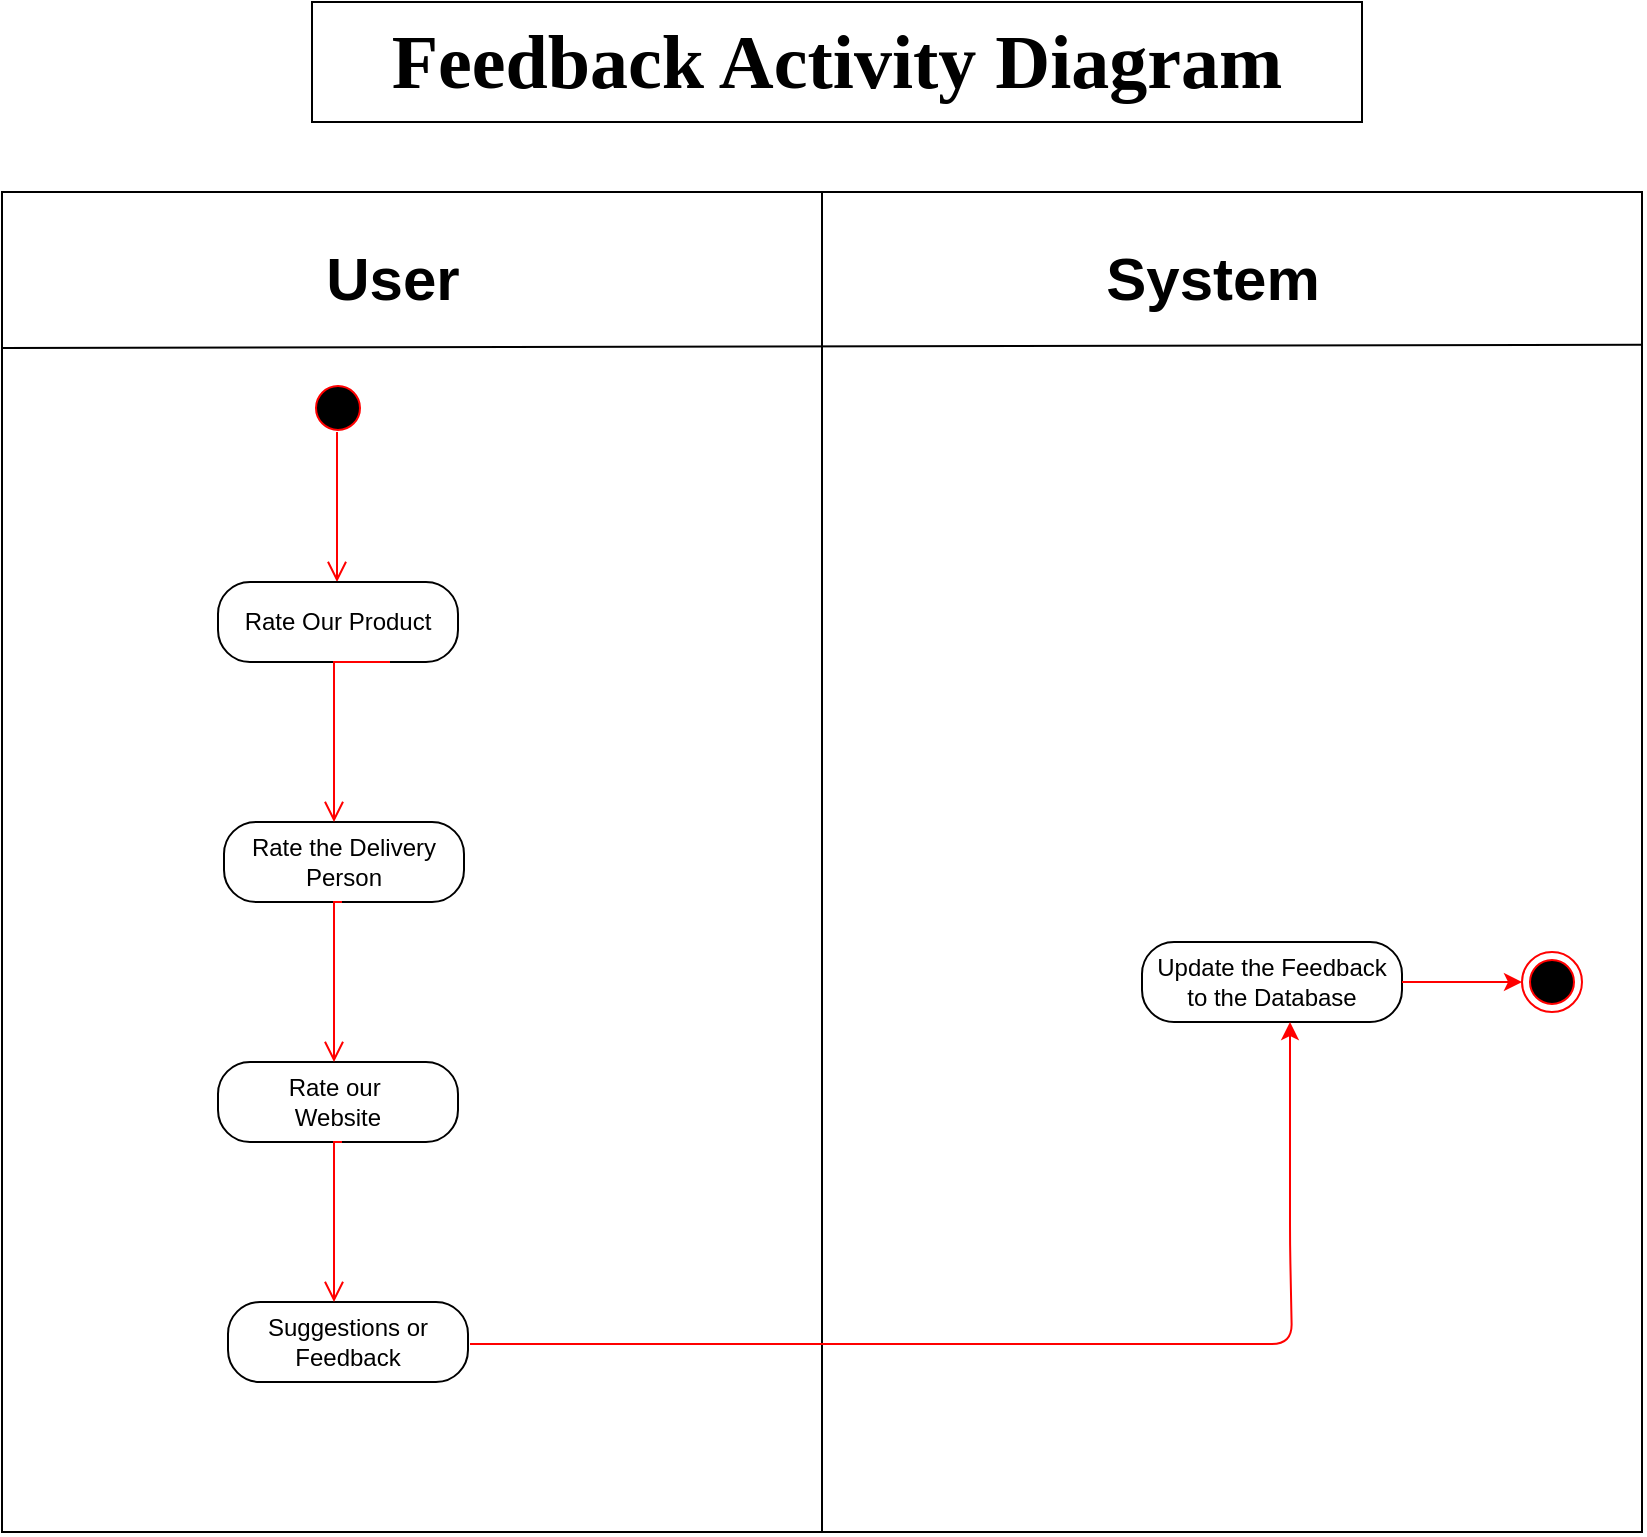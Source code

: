 <mxfile version="21.1.4" type="device">
  <diagram name="Page-1" id="t6IPkEwGfNj7ju7UmRx4">
    <mxGraphModel dx="1628" dy="1972" grid="1" gridSize="10" guides="1" tooltips="1" connect="1" arrows="1" fold="1" page="1" pageScale="1" pageWidth="850" pageHeight="1100" math="0" shadow="0">
      <root>
        <mxCell id="0" />
        <mxCell id="1" parent="0" />
        <mxCell id="Y1P2OGkWo0qMnBjNgQvx-39" value="" style="rounded=0;whiteSpace=wrap;html=1;fillColor=default;" parent="1" vertex="1">
          <mxGeometry x="140" y="85" width="820" height="670" as="geometry" />
        </mxCell>
        <mxCell id="Y1P2OGkWo0qMnBjNgQvx-2" value="s" style="ellipse;html=1;shape=startState;fillColor=#000000;strokeColor=#ff0000;" parent="1" vertex="1">
          <mxGeometry x="293" y="178" width="30" height="30" as="geometry" />
        </mxCell>
        <mxCell id="Y1P2OGkWo0qMnBjNgQvx-3" value="" style="edgeStyle=orthogonalEdgeStyle;html=1;verticalAlign=bottom;endArrow=open;endSize=8;strokeColor=#ff0000;rounded=0;entryX=0.5;entryY=0;entryDx=0;entryDy=0;exitX=0.5;exitY=1;exitDx=0;exitDy=0;" parent="1" edge="1">
          <mxGeometry relative="1" as="geometry">
            <mxPoint x="307.5" y="280" as="targetPoint" />
            <Array as="points">
              <mxPoint x="307.5" y="230" />
              <mxPoint x="307.5" y="230" />
            </Array>
            <mxPoint x="307.5" y="205" as="sourcePoint" />
          </mxGeometry>
        </mxCell>
        <mxCell id="Y1P2OGkWo0qMnBjNgQvx-5" value="" style="endArrow=none;html=1;rounded=0;exitX=0.5;exitY=1;exitDx=0;exitDy=0;entryX=0.5;entryY=0;entryDx=0;entryDy=0;" parent="1" source="Y1P2OGkWo0qMnBjNgQvx-39" target="Y1P2OGkWo0qMnBjNgQvx-39" edge="1">
          <mxGeometry width="50" height="50" relative="1" as="geometry">
            <mxPoint x="420" y="760" as="sourcePoint" />
            <mxPoint x="425" y="-20" as="targetPoint" />
          </mxGeometry>
        </mxCell>
        <mxCell id="Y1P2OGkWo0qMnBjNgQvx-8" value="&lt;font style=&quot;font-size: 30px;&quot;&gt;&lt;b&gt;User&lt;/b&gt;&lt;/font&gt;" style="text;html=1;align=center;verticalAlign=middle;resizable=0;points=[];autosize=1;strokeColor=none;fillColor=none;fontSize=25;" parent="1" vertex="1">
          <mxGeometry x="290" y="103" width="90" height="50" as="geometry" />
        </mxCell>
        <mxCell id="Y1P2OGkWo0qMnBjNgQvx-9" value="&lt;font style=&quot;font-size: 30px;&quot;&gt;&lt;b&gt;System&lt;/b&gt;&lt;/font&gt;" style="text;html=1;align=center;verticalAlign=middle;resizable=0;points=[];autosize=1;strokeColor=none;fillColor=none;fontSize=25;" parent="1" vertex="1">
          <mxGeometry x="680" y="103" width="130" height="50" as="geometry" />
        </mxCell>
        <mxCell id="Y1P2OGkWo0qMnBjNgQvx-10" value="Rate Our Product" style="rounded=1;whiteSpace=wrap;html=1;arcSize=40;" parent="1" vertex="1">
          <mxGeometry x="248" y="280" width="120" height="40" as="geometry" />
        </mxCell>
        <mxCell id="Y1P2OGkWo0qMnBjNgQvx-14" value="Rate the Delivery&lt;br&gt;Person" style="rounded=1;whiteSpace=wrap;html=1;arcSize=40;" parent="1" vertex="1">
          <mxGeometry x="251" y="400" width="120" height="40" as="geometry" />
        </mxCell>
        <mxCell id="Y1P2OGkWo0qMnBjNgQvx-16" value="Update the Feedback&lt;br&gt;to the Database" style="rounded=1;whiteSpace=wrap;html=1;arcSize=40;" parent="1" vertex="1">
          <mxGeometry x="710" y="460" width="130" height="40" as="geometry" />
        </mxCell>
        <mxCell id="Y1P2OGkWo0qMnBjNgQvx-21" value="Rate our&amp;nbsp;&lt;br&gt;Website" style="rounded=1;whiteSpace=wrap;html=1;arcSize=40;" parent="1" vertex="1">
          <mxGeometry x="248" y="520" width="120" height="40" as="geometry" />
        </mxCell>
        <mxCell id="EaJXzUOAuajd5n7Rvvmr-2" value="" style="edgeStyle=orthogonalEdgeStyle;html=1;verticalAlign=bottom;endArrow=open;endSize=8;strokeColor=#ff0000;rounded=0;entryX=0.5;entryY=0;entryDx=0;entryDy=0;exitX=0.5;exitY=1;exitDx=0;exitDy=0;" parent="1" edge="1">
          <mxGeometry relative="1" as="geometry">
            <mxPoint x="306" y="400" as="targetPoint" />
            <mxPoint x="334" y="320" as="sourcePoint" />
            <Array as="points">
              <mxPoint x="306" y="360" />
              <mxPoint x="306" y="360" />
            </Array>
          </mxGeometry>
        </mxCell>
        <mxCell id="EaJXzUOAuajd5n7Rvvmr-3" value="" style="edgeStyle=orthogonalEdgeStyle;html=1;verticalAlign=bottom;endArrow=open;endSize=8;strokeColor=#ff0000;rounded=0;entryX=0.5;entryY=0;entryDx=0;entryDy=0;" parent="1" edge="1">
          <mxGeometry relative="1" as="geometry">
            <mxPoint x="306" y="520" as="targetPoint" />
            <mxPoint x="310" y="440" as="sourcePoint" />
            <Array as="points">
              <mxPoint x="306" y="480" />
              <mxPoint x="306" y="480" />
            </Array>
          </mxGeometry>
        </mxCell>
        <mxCell id="EaJXzUOAuajd5n7Rvvmr-4" value="Suggestions or&lt;br&gt;Feedback" style="rounded=1;whiteSpace=wrap;html=1;arcSize=40;" parent="1" vertex="1">
          <mxGeometry x="253" y="640" width="120" height="40" as="geometry" />
        </mxCell>
        <mxCell id="EaJXzUOAuajd5n7Rvvmr-7" value="" style="endArrow=none;html=1;entryX=1;entryY=0.117;entryDx=0;entryDy=0;entryPerimeter=0;" parent="1" edge="1">
          <mxGeometry width="50" height="50" relative="1" as="geometry">
            <mxPoint x="140" y="163" as="sourcePoint" />
            <mxPoint x="960" y="161.39" as="targetPoint" />
          </mxGeometry>
        </mxCell>
        <mxCell id="EaJXzUOAuajd5n7Rvvmr-10" value="" style="ellipse;html=1;shape=endState;fillColor=#000000;strokeColor=#ff0000;" parent="1" vertex="1">
          <mxGeometry x="900" y="465" width="30" height="30" as="geometry" />
        </mxCell>
        <mxCell id="EaJXzUOAuajd5n7Rvvmr-16" value="" style="endArrow=classic;strokeColor=#ff0000;html=1;" parent="1" edge="1">
          <mxGeometry width="50" height="50" relative="1" as="geometry">
            <mxPoint x="374" y="661" as="sourcePoint" />
            <mxPoint x="784" y="500" as="targetPoint" />
            <Array as="points">
              <mxPoint x="785" y="661" />
              <mxPoint x="784" y="611" />
            </Array>
          </mxGeometry>
        </mxCell>
        <mxCell id="sJTh7gAGqJlVFufoG2R5-1" value="&lt;font face=&quot;Comic Sans MS&quot; style=&quot;font-size: 38px;&quot;&gt;&lt;b&gt;Feedback Activity Diagram&lt;/b&gt;&lt;/font&gt;" style="rounded=0;whiteSpace=wrap;html=1;" parent="1" vertex="1">
          <mxGeometry x="295" y="-10" width="525" height="60" as="geometry" />
        </mxCell>
        <mxCell id="dO2Uz8fJOfmcLhxYcU5D-1" value="" style="endArrow=classic;html=1;rounded=0;entryX=0;entryY=0.5;entryDx=0;entryDy=0;strokeColor=#FF0000;" parent="1" target="EaJXzUOAuajd5n7Rvvmr-10" edge="1">
          <mxGeometry width="50" height="50" relative="1" as="geometry">
            <mxPoint x="840" y="480" as="sourcePoint" />
            <mxPoint x="890" y="430" as="targetPoint" />
          </mxGeometry>
        </mxCell>
        <mxCell id="nOsVxpu6VTlSotDVbmfS-2" value="" style="edgeStyle=orthogonalEdgeStyle;html=1;verticalAlign=bottom;endArrow=open;endSize=8;strokeColor=#ff0000;rounded=0;entryX=0.5;entryY=0;entryDx=0;entryDy=0;" parent="1" edge="1">
          <mxGeometry relative="1" as="geometry">
            <mxPoint x="306" y="640" as="targetPoint" />
            <mxPoint x="310" y="560" as="sourcePoint" />
            <Array as="points">
              <mxPoint x="306" y="600" />
              <mxPoint x="306" y="600" />
            </Array>
          </mxGeometry>
        </mxCell>
      </root>
    </mxGraphModel>
  </diagram>
</mxfile>
